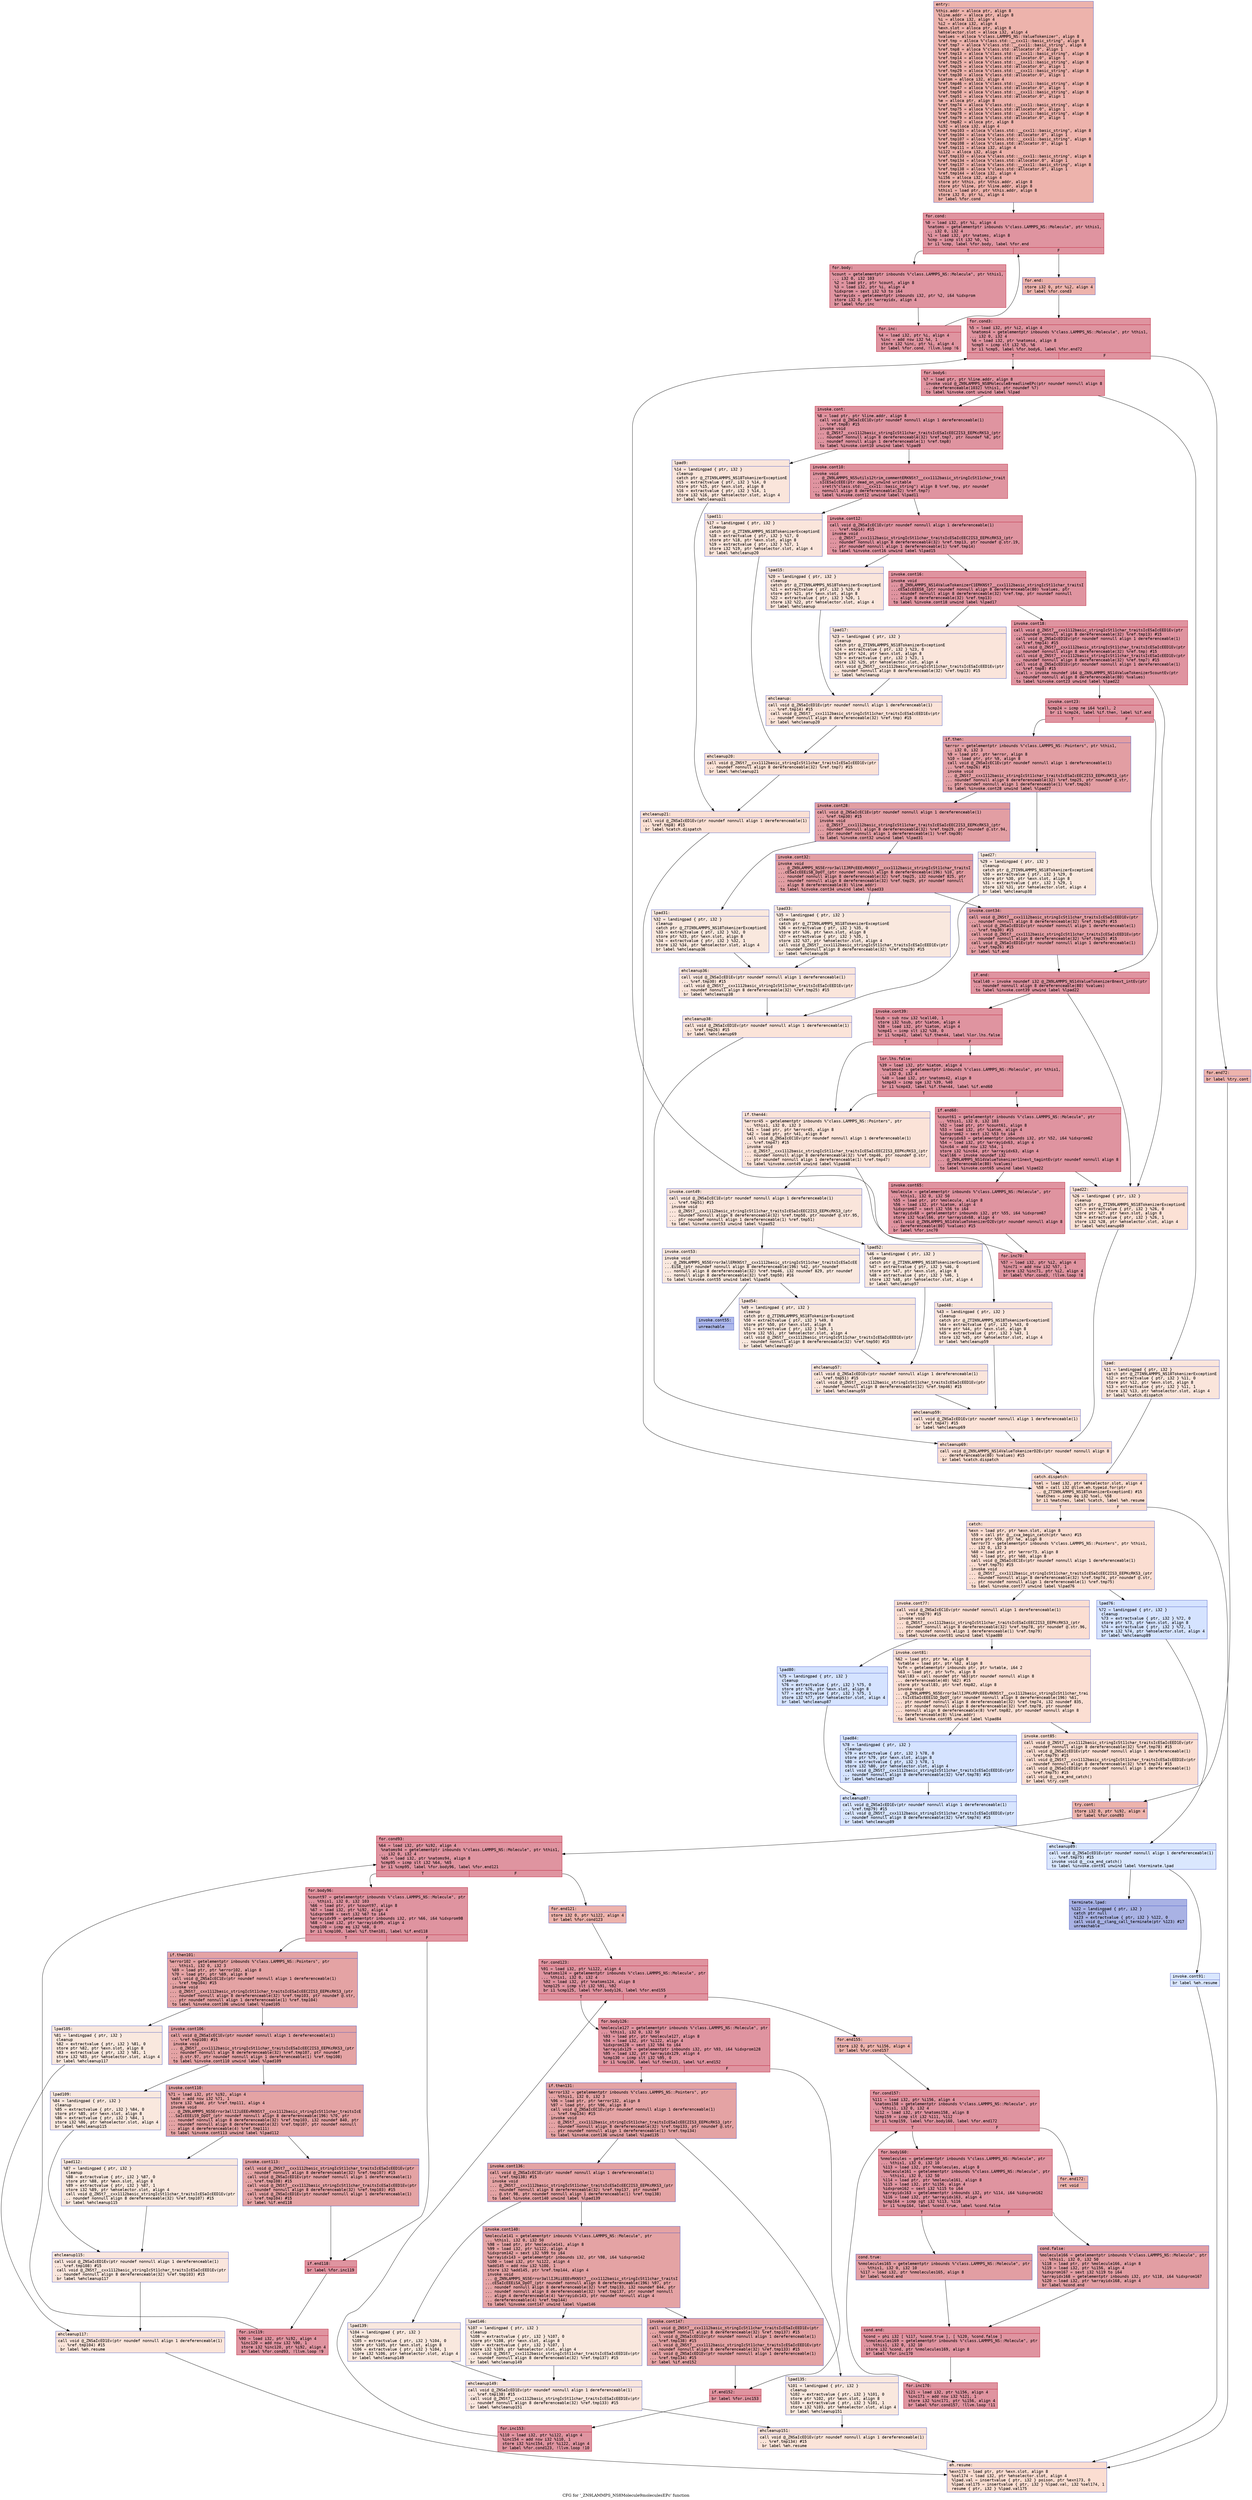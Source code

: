 digraph "CFG for '_ZN9LAMMPS_NS8Molecule9moleculesEPc' function" {
	label="CFG for '_ZN9LAMMPS_NS8Molecule9moleculesEPc' function";

	Node0x558e60914a40 [shape=record,color="#3d50c3ff", style=filled, fillcolor="#d6524470" fontname="Courier",label="{entry:\l|  %this.addr = alloca ptr, align 8\l  %line.addr = alloca ptr, align 8\l  %i = alloca i32, align 4\l  %i2 = alloca i32, align 4\l  %exn.slot = alloca ptr, align 8\l  %ehselector.slot = alloca i32, align 4\l  %values = alloca %\"class.LAMMPS_NS::ValueTokenizer\", align 8\l  %ref.tmp = alloca %\"class.std::__cxx11::basic_string\", align 8\l  %ref.tmp7 = alloca %\"class.std::__cxx11::basic_string\", align 8\l  %ref.tmp8 = alloca %\"class.std::allocator.0\", align 1\l  %ref.tmp13 = alloca %\"class.std::__cxx11::basic_string\", align 8\l  %ref.tmp14 = alloca %\"class.std::allocator.0\", align 1\l  %ref.tmp25 = alloca %\"class.std::__cxx11::basic_string\", align 8\l  %ref.tmp26 = alloca %\"class.std::allocator.0\", align 1\l  %ref.tmp29 = alloca %\"class.std::__cxx11::basic_string\", align 8\l  %ref.tmp30 = alloca %\"class.std::allocator.0\", align 1\l  %iatom = alloca i32, align 4\l  %ref.tmp46 = alloca %\"class.std::__cxx11::basic_string\", align 8\l  %ref.tmp47 = alloca %\"class.std::allocator.0\", align 1\l  %ref.tmp50 = alloca %\"class.std::__cxx11::basic_string\", align 8\l  %ref.tmp51 = alloca %\"class.std::allocator.0\", align 1\l  %e = alloca ptr, align 8\l  %ref.tmp74 = alloca %\"class.std::__cxx11::basic_string\", align 8\l  %ref.tmp75 = alloca %\"class.std::allocator.0\", align 1\l  %ref.tmp78 = alloca %\"class.std::__cxx11::basic_string\", align 8\l  %ref.tmp79 = alloca %\"class.std::allocator.0\", align 1\l  %ref.tmp82 = alloca ptr, align 8\l  %i92 = alloca i32, align 4\l  %ref.tmp103 = alloca %\"class.std::__cxx11::basic_string\", align 8\l  %ref.tmp104 = alloca %\"class.std::allocator.0\", align 1\l  %ref.tmp107 = alloca %\"class.std::__cxx11::basic_string\", align 8\l  %ref.tmp108 = alloca %\"class.std::allocator.0\", align 1\l  %ref.tmp111 = alloca i32, align 4\l  %i122 = alloca i32, align 4\l  %ref.tmp133 = alloca %\"class.std::__cxx11::basic_string\", align 8\l  %ref.tmp134 = alloca %\"class.std::allocator.0\", align 1\l  %ref.tmp137 = alloca %\"class.std::__cxx11::basic_string\", align 8\l  %ref.tmp138 = alloca %\"class.std::allocator.0\", align 1\l  %ref.tmp144 = alloca i32, align 4\l  %i156 = alloca i32, align 4\l  store ptr %this, ptr %this.addr, align 8\l  store ptr %line, ptr %line.addr, align 8\l  %this1 = load ptr, ptr %this.addr, align 8\l  store i32 0, ptr %i, align 4\l  br label %for.cond\l}"];
	Node0x558e60914a40 -> Node0x558e6091a490[tooltip="entry -> for.cond\nProbability 100.00%" ];
	Node0x558e6091a490 [shape=record,color="#b70d28ff", style=filled, fillcolor="#b70d2870" fontname="Courier",label="{for.cond:\l|  %0 = load i32, ptr %i, align 4\l  %natoms = getelementptr inbounds %\"class.LAMMPS_NS::Molecule\", ptr %this1,\l... i32 0, i32 4\l  %1 = load i32, ptr %natoms, align 8\l  %cmp = icmp slt i32 %0, %1\l  br i1 %cmp, label %for.body, label %for.end\l|{<s0>T|<s1>F}}"];
	Node0x558e6091a490:s0 -> Node0x558e6091a810[tooltip="for.cond -> for.body\nProbability 96.88%" ];
	Node0x558e6091a490:s1 -> Node0x558e6091a890[tooltip="for.cond -> for.end\nProbability 3.12%" ];
	Node0x558e6091a810 [shape=record,color="#b70d28ff", style=filled, fillcolor="#b70d2870" fontname="Courier",label="{for.body:\l|  %count = getelementptr inbounds %\"class.LAMMPS_NS::Molecule\", ptr %this1,\l... i32 0, i32 103\l  %2 = load ptr, ptr %count, align 8\l  %3 = load i32, ptr %i, align 4\l  %idxprom = sext i32 %3 to i64\l  %arrayidx = getelementptr inbounds i32, ptr %2, i64 %idxprom\l  store i32 0, ptr %arrayidx, align 4\l  br label %for.inc\l}"];
	Node0x558e6091a810 -> Node0x558e6091b090[tooltip="for.body -> for.inc\nProbability 100.00%" ];
	Node0x558e6091b090 [shape=record,color="#b70d28ff", style=filled, fillcolor="#b70d2870" fontname="Courier",label="{for.inc:\l|  %4 = load i32, ptr %i, align 4\l  %inc = add nsw i32 %4, 1\l  store i32 %inc, ptr %i, align 4\l  br label %for.cond, !llvm.loop !6\l}"];
	Node0x558e6091b090 -> Node0x558e6091a490[tooltip="for.inc -> for.cond\nProbability 100.00%" ];
	Node0x558e6091a890 [shape=record,color="#3d50c3ff", style=filled, fillcolor="#d6524470" fontname="Courier",label="{for.end:\l|  store i32 0, ptr %i2, align 4\l  br label %for.cond3\l}"];
	Node0x558e6091a890 -> Node0x558e6091b5a0[tooltip="for.end -> for.cond3\nProbability 100.00%" ];
	Node0x558e6091b5a0 [shape=record,color="#b70d28ff", style=filled, fillcolor="#b70d2870" fontname="Courier",label="{for.cond3:\l|  %5 = load i32, ptr %i2, align 4\l  %natoms4 = getelementptr inbounds %\"class.LAMMPS_NS::Molecule\", ptr %this1,\l... i32 0, i32 4\l  %6 = load i32, ptr %natoms4, align 8\l  %cmp5 = icmp slt i32 %5, %6\l  br i1 %cmp5, label %for.body6, label %for.end72\l|{<s0>T|<s1>F}}"];
	Node0x558e6091b5a0:s0 -> Node0x558e6091b920[tooltip="for.cond3 -> for.body6\nProbability 96.88%" ];
	Node0x558e6091b5a0:s1 -> Node0x558e6091b9a0[tooltip="for.cond3 -> for.end72\nProbability 3.12%" ];
	Node0x558e6091b920 [shape=record,color="#b70d28ff", style=filled, fillcolor="#b70d2870" fontname="Courier",label="{for.body6:\l|  %7 = load ptr, ptr %line.addr, align 8\l  invoke void @_ZN9LAMMPS_NS8Molecule8readlineEPc(ptr noundef nonnull align 8\l... dereferenceable(1032) %this1, ptr noundef %7)\l          to label %invoke.cont unwind label %lpad\l}"];
	Node0x558e6091b920 -> Node0x558e6091bb80[tooltip="for.body6 -> invoke.cont\nProbability 100.00%" ];
	Node0x558e6091b920 -> Node0x558e6091bc00[tooltip="for.body6 -> lpad\nProbability 0.00%" ];
	Node0x558e6091bb80 [shape=record,color="#b70d28ff", style=filled, fillcolor="#b70d2870" fontname="Courier",label="{invoke.cont:\l|  %8 = load ptr, ptr %line.addr, align 8\l  call void @_ZNSaIcEC1Ev(ptr noundef nonnull align 1 dereferenceable(1)\l... %ref.tmp8) #15\l  invoke void\l... @_ZNSt7__cxx1112basic_stringIcSt11char_traitsIcESaIcEEC2IS3_EEPKcRKS3_(ptr\l... noundef nonnull align 8 dereferenceable(32) %ref.tmp7, ptr noundef %8, ptr\l... noundef nonnull align 1 dereferenceable(1) %ref.tmp8)\l          to label %invoke.cont10 unwind label %lpad9\l}"];
	Node0x558e6091bb80 -> Node0x558e6091bff0[tooltip="invoke.cont -> invoke.cont10\nProbability 100.00%" ];
	Node0x558e6091bb80 -> Node0x558e6091c040[tooltip="invoke.cont -> lpad9\nProbability 0.00%" ];
	Node0x558e6091bff0 [shape=record,color="#b70d28ff", style=filled, fillcolor="#b70d2870" fontname="Courier",label="{invoke.cont10:\l|  invoke void\l... @_ZN9LAMMPS_NS5utils12trim_commentERKNSt7__cxx1112basic_stringIcSt11char_trait\l...sIcESaIcEEE(ptr dead_on_unwind writable\l... sret(%\"class.std::__cxx11::basic_string\") align 8 %ref.tmp, ptr noundef\l... nonnull align 8 dereferenceable(32) %ref.tmp7)\l          to label %invoke.cont12 unwind label %lpad11\l}"];
	Node0x558e6091bff0 -> Node0x558e6091bfa0[tooltip="invoke.cont10 -> invoke.cont12\nProbability 100.00%" ];
	Node0x558e6091bff0 -> Node0x558e6091c2b0[tooltip="invoke.cont10 -> lpad11\nProbability 0.00%" ];
	Node0x558e6091bfa0 [shape=record,color="#b70d28ff", style=filled, fillcolor="#b70d2870" fontname="Courier",label="{invoke.cont12:\l|  call void @_ZNSaIcEC1Ev(ptr noundef nonnull align 1 dereferenceable(1)\l... %ref.tmp14) #15\l  invoke void\l... @_ZNSt7__cxx1112basic_stringIcSt11char_traitsIcESaIcEEC2IS3_EEPKcRKS3_(ptr\l... noundef nonnull align 8 dereferenceable(32) %ref.tmp13, ptr noundef @.str.19,\l... ptr noundef nonnull align 1 dereferenceable(1) %ref.tmp14)\l          to label %invoke.cont16 unwind label %lpad15\l}"];
	Node0x558e6091bfa0 -> Node0x558e6091c680[tooltip="invoke.cont12 -> invoke.cont16\nProbability 100.00%" ];
	Node0x558e6091bfa0 -> Node0x558e6091c700[tooltip="invoke.cont12 -> lpad15\nProbability 0.00%" ];
	Node0x558e6091c680 [shape=record,color="#b70d28ff", style=filled, fillcolor="#b70d2870" fontname="Courier",label="{invoke.cont16:\l|  invoke void\l... @_ZN9LAMMPS_NS14ValueTokenizerC1ERKNSt7__cxx1112basic_stringIcSt11char_traitsI\l...cESaIcEEES8_(ptr noundef nonnull align 8 dereferenceable(80) %values, ptr\l... noundef nonnull align 8 dereferenceable(32) %ref.tmp, ptr noundef nonnull\l... align 8 dereferenceable(32) %ref.tmp13)\l          to label %invoke.cont18 unwind label %lpad17\l}"];
	Node0x558e6091c680 -> Node0x558e6091c630[tooltip="invoke.cont16 -> invoke.cont18\nProbability 100.00%" ];
	Node0x558e6091c680 -> Node0x558e6091c990[tooltip="invoke.cont16 -> lpad17\nProbability 0.00%" ];
	Node0x558e6091c630 [shape=record,color="#b70d28ff", style=filled, fillcolor="#b70d2870" fontname="Courier",label="{invoke.cont18:\l|  call void @_ZNSt7__cxx1112basic_stringIcSt11char_traitsIcESaIcEED1Ev(ptr\l... noundef nonnull align 8 dereferenceable(32) %ref.tmp13) #15\l  call void @_ZNSaIcED1Ev(ptr noundef nonnull align 1 dereferenceable(1)\l... %ref.tmp14) #15\l  call void @_ZNSt7__cxx1112basic_stringIcSt11char_traitsIcESaIcEED1Ev(ptr\l... noundef nonnull align 8 dereferenceable(32) %ref.tmp) #15\l  call void @_ZNSt7__cxx1112basic_stringIcSt11char_traitsIcESaIcEED1Ev(ptr\l... noundef nonnull align 8 dereferenceable(32) %ref.tmp7) #15\l  call void @_ZNSaIcED1Ev(ptr noundef nonnull align 1 dereferenceable(1)\l... %ref.tmp8) #15\l  %call = invoke noundef i64 @_ZN9LAMMPS_NS14ValueTokenizer5countEv(ptr\l... noundef nonnull align 8 dereferenceable(80) %values)\l          to label %invoke.cont23 unwind label %lpad22\l}"];
	Node0x558e6091c630 -> Node0x558e6091d130[tooltip="invoke.cont18 -> invoke.cont23\nProbability 100.00%" ];
	Node0x558e6091c630 -> Node0x558e6091d1b0[tooltip="invoke.cont18 -> lpad22\nProbability 0.00%" ];
	Node0x558e6091d130 [shape=record,color="#b70d28ff", style=filled, fillcolor="#b70d2870" fontname="Courier",label="{invoke.cont23:\l|  %cmp24 = icmp ne i64 %call, 2\l  br i1 %cmp24, label %if.then, label %if.end\l|{<s0>T|<s1>F}}"];
	Node0x558e6091d130:s0 -> Node0x558e6091d3b0[tooltip="invoke.cont23 -> if.then\nProbability 50.00%" ];
	Node0x558e6091d130:s1 -> Node0x558e6091d420[tooltip="invoke.cont23 -> if.end\nProbability 50.00%" ];
	Node0x558e6091d3b0 [shape=record,color="#3d50c3ff", style=filled, fillcolor="#be242e70" fontname="Courier",label="{if.then:\l|  %error = getelementptr inbounds %\"class.LAMMPS_NS::Pointers\", ptr %this1,\l... i32 0, i32 3\l  %9 = load ptr, ptr %error, align 8\l  %10 = load ptr, ptr %9, align 8\l  call void @_ZNSaIcEC1Ev(ptr noundef nonnull align 1 dereferenceable(1)\l... %ref.tmp26) #15\l  invoke void\l... @_ZNSt7__cxx1112basic_stringIcSt11char_traitsIcESaIcEEC2IS3_EEPKcRKS3_(ptr\l... noundef nonnull align 8 dereferenceable(32) %ref.tmp25, ptr noundef @.str,\l... ptr noundef nonnull align 1 dereferenceable(1) %ref.tmp26)\l          to label %invoke.cont28 unwind label %lpad27\l}"];
	Node0x558e6091d3b0 -> Node0x558e6091d900[tooltip="if.then -> invoke.cont28\nProbability 100.00%" ];
	Node0x558e6091d3b0 -> Node0x558e6091d950[tooltip="if.then -> lpad27\nProbability 0.00%" ];
	Node0x558e6091d900 [shape=record,color="#3d50c3ff", style=filled, fillcolor="#be242e70" fontname="Courier",label="{invoke.cont28:\l|  call void @_ZNSaIcEC1Ev(ptr noundef nonnull align 1 dereferenceable(1)\l... %ref.tmp30) #15\l  invoke void\l... @_ZNSt7__cxx1112basic_stringIcSt11char_traitsIcESaIcEEC2IS3_EEPKcRKS3_(ptr\l... noundef nonnull align 8 dereferenceable(32) %ref.tmp29, ptr noundef @.str.94,\l... ptr noundef nonnull align 1 dereferenceable(1) %ref.tmp30)\l          to label %invoke.cont32 unwind label %lpad31\l}"];
	Node0x558e6091d900 -> Node0x558e6091dca0[tooltip="invoke.cont28 -> invoke.cont32\nProbability 100.00%" ];
	Node0x558e6091d900 -> Node0x558e6091dcf0[tooltip="invoke.cont28 -> lpad31\nProbability 0.00%" ];
	Node0x558e6091dca0 [shape=record,color="#3d50c3ff", style=filled, fillcolor="#be242e70" fontname="Courier",label="{invoke.cont32:\l|  invoke void\l... @_ZN9LAMMPS_NS5Error3allIJRPcEEEvRKNSt7__cxx1112basic_stringIcSt11char_traitsI\l...cESaIcEEEiSB_DpOT_(ptr noundef nonnull align 8 dereferenceable(196) %10, ptr\l... noundef nonnull align 8 dereferenceable(32) %ref.tmp25, i32 noundef 825, ptr\l... noundef nonnull align 8 dereferenceable(32) %ref.tmp29, ptr noundef nonnull\l... align 8 dereferenceable(8) %line.addr)\l          to label %invoke.cont34 unwind label %lpad33\l}"];
	Node0x558e6091dca0 -> Node0x558e6091dc50[tooltip="invoke.cont32 -> invoke.cont34\nProbability 100.00%" ];
	Node0x558e6091dca0 -> Node0x558e6091dfb0[tooltip="invoke.cont32 -> lpad33\nProbability 0.00%" ];
	Node0x558e6091dc50 [shape=record,color="#3d50c3ff", style=filled, fillcolor="#be242e70" fontname="Courier",label="{invoke.cont34:\l|  call void @_ZNSt7__cxx1112basic_stringIcSt11char_traitsIcESaIcEED1Ev(ptr\l... noundef nonnull align 8 dereferenceable(32) %ref.tmp29) #15\l  call void @_ZNSaIcED1Ev(ptr noundef nonnull align 1 dereferenceable(1)\l... %ref.tmp30) #15\l  call void @_ZNSt7__cxx1112basic_stringIcSt11char_traitsIcESaIcEED1Ev(ptr\l... noundef nonnull align 8 dereferenceable(32) %ref.tmp25) #15\l  call void @_ZNSaIcED1Ev(ptr noundef nonnull align 1 dereferenceable(1)\l... %ref.tmp26) #15\l  br label %if.end\l}"];
	Node0x558e6091dc50 -> Node0x558e6091d420[tooltip="invoke.cont34 -> if.end\nProbability 100.00%" ];
	Node0x558e6091bc00 [shape=record,color="#3d50c3ff", style=filled, fillcolor="#f4c5ad70" fontname="Courier",label="{lpad:\l|  %11 = landingpad \{ ptr, i32 \}\l          catch ptr @_ZTIN9LAMMPS_NS18TokenizerExceptionE\l  %12 = extractvalue \{ ptr, i32 \} %11, 0\l  store ptr %12, ptr %exn.slot, align 8\l  %13 = extractvalue \{ ptr, i32 \} %11, 1\l  store i32 %13, ptr %ehselector.slot, align 4\l  br label %catch.dispatch\l}"];
	Node0x558e6091bc00 -> Node0x558e6091e960[tooltip="lpad -> catch.dispatch\nProbability 100.00%" ];
	Node0x558e6091c040 [shape=record,color="#3d50c3ff", style=filled, fillcolor="#f4c5ad70" fontname="Courier",label="{lpad9:\l|  %14 = landingpad \{ ptr, i32 \}\l          cleanup\l          catch ptr @_ZTIN9LAMMPS_NS18TokenizerExceptionE\l  %15 = extractvalue \{ ptr, i32 \} %14, 0\l  store ptr %15, ptr %exn.slot, align 8\l  %16 = extractvalue \{ ptr, i32 \} %14, 1\l  store i32 %16, ptr %ehselector.slot, align 4\l  br label %ehcleanup21\l}"];
	Node0x558e6091c040 -> Node0x558e6091ec90[tooltip="lpad9 -> ehcleanup21\nProbability 100.00%" ];
	Node0x558e6091c2b0 [shape=record,color="#3d50c3ff", style=filled, fillcolor="#f4c5ad70" fontname="Courier",label="{lpad11:\l|  %17 = landingpad \{ ptr, i32 \}\l          cleanup\l          catch ptr @_ZTIN9LAMMPS_NS18TokenizerExceptionE\l  %18 = extractvalue \{ ptr, i32 \} %17, 0\l  store ptr %18, ptr %exn.slot, align 8\l  %19 = extractvalue \{ ptr, i32 \} %17, 1\l  store i32 %19, ptr %ehselector.slot, align 4\l  br label %ehcleanup20\l}"];
	Node0x558e6091c2b0 -> Node0x558e6091f090[tooltip="lpad11 -> ehcleanup20\nProbability 100.00%" ];
	Node0x558e6091c700 [shape=record,color="#3d50c3ff", style=filled, fillcolor="#f4c5ad70" fontname="Courier",label="{lpad15:\l|  %20 = landingpad \{ ptr, i32 \}\l          cleanup\l          catch ptr @_ZTIN9LAMMPS_NS18TokenizerExceptionE\l  %21 = extractvalue \{ ptr, i32 \} %20, 0\l  store ptr %21, ptr %exn.slot, align 8\l  %22 = extractvalue \{ ptr, i32 \} %20, 1\l  store i32 %22, ptr %ehselector.slot, align 4\l  br label %ehcleanup\l}"];
	Node0x558e6091c700 -> Node0x558e6091f490[tooltip="lpad15 -> ehcleanup\nProbability 100.00%" ];
	Node0x558e6091c990 [shape=record,color="#3d50c3ff", style=filled, fillcolor="#f4c5ad70" fontname="Courier",label="{lpad17:\l|  %23 = landingpad \{ ptr, i32 \}\l          cleanup\l          catch ptr @_ZTIN9LAMMPS_NS18TokenizerExceptionE\l  %24 = extractvalue \{ ptr, i32 \} %23, 0\l  store ptr %24, ptr %exn.slot, align 8\l  %25 = extractvalue \{ ptr, i32 \} %23, 1\l  store i32 %25, ptr %ehselector.slot, align 4\l  call void @_ZNSt7__cxx1112basic_stringIcSt11char_traitsIcESaIcEED1Ev(ptr\l... noundef nonnull align 8 dereferenceable(32) %ref.tmp13) #15\l  br label %ehcleanup\l}"];
	Node0x558e6091c990 -> Node0x558e6091f490[tooltip="lpad17 -> ehcleanup\nProbability 100.00%" ];
	Node0x558e6091f490 [shape=record,color="#3d50c3ff", style=filled, fillcolor="#f6bfa670" fontname="Courier",label="{ehcleanup:\l|  call void @_ZNSaIcED1Ev(ptr noundef nonnull align 1 dereferenceable(1)\l... %ref.tmp14) #15\l  call void @_ZNSt7__cxx1112basic_stringIcSt11char_traitsIcESaIcEED1Ev(ptr\l... noundef nonnull align 8 dereferenceable(32) %ref.tmp) #15\l  br label %ehcleanup20\l}"];
	Node0x558e6091f490 -> Node0x558e6091f090[tooltip="ehcleanup -> ehcleanup20\nProbability 100.00%" ];
	Node0x558e6091f090 [shape=record,color="#3d50c3ff", style=filled, fillcolor="#f7bca170" fontname="Courier",label="{ehcleanup20:\l|  call void @_ZNSt7__cxx1112basic_stringIcSt11char_traitsIcESaIcEED1Ev(ptr\l... noundef nonnull align 8 dereferenceable(32) %ref.tmp7) #15\l  br label %ehcleanup21\l}"];
	Node0x558e6091f090 -> Node0x558e6091ec90[tooltip="ehcleanup20 -> ehcleanup21\nProbability 100.00%" ];
	Node0x558e6091ec90 [shape=record,color="#3d50c3ff", style=filled, fillcolor="#f7b99e70" fontname="Courier",label="{ehcleanup21:\l|  call void @_ZNSaIcED1Ev(ptr noundef nonnull align 1 dereferenceable(1)\l... %ref.tmp8) #15\l  br label %catch.dispatch\l}"];
	Node0x558e6091ec90 -> Node0x558e6091e960[tooltip="ehcleanup21 -> catch.dispatch\nProbability 100.00%" ];
	Node0x558e6091d1b0 [shape=record,color="#3d50c3ff", style=filled, fillcolor="#f7bca170" fontname="Courier",label="{lpad22:\l|  %26 = landingpad \{ ptr, i32 \}\l          cleanup\l          catch ptr @_ZTIN9LAMMPS_NS18TokenizerExceptionE\l  %27 = extractvalue \{ ptr, i32 \} %26, 0\l  store ptr %27, ptr %exn.slot, align 8\l  %28 = extractvalue \{ ptr, i32 \} %26, 1\l  store i32 %28, ptr %ehselector.slot, align 4\l  br label %ehcleanup69\l}"];
	Node0x558e6091d1b0 -> Node0x558e60920250[tooltip="lpad22 -> ehcleanup69\nProbability 100.00%" ];
	Node0x558e6091d950 [shape=record,color="#3d50c3ff", style=filled, fillcolor="#f2cab570" fontname="Courier",label="{lpad27:\l|  %29 = landingpad \{ ptr, i32 \}\l          cleanup\l          catch ptr @_ZTIN9LAMMPS_NS18TokenizerExceptionE\l  %30 = extractvalue \{ ptr, i32 \} %29, 0\l  store ptr %30, ptr %exn.slot, align 8\l  %31 = extractvalue \{ ptr, i32 \} %29, 1\l  store i32 %31, ptr %ehselector.slot, align 4\l  br label %ehcleanup38\l}"];
	Node0x558e6091d950 -> Node0x558e609205f0[tooltip="lpad27 -> ehcleanup38\nProbability 100.00%" ];
	Node0x558e6091dcf0 [shape=record,color="#3d50c3ff", style=filled, fillcolor="#f2cab570" fontname="Courier",label="{lpad31:\l|  %32 = landingpad \{ ptr, i32 \}\l          cleanup\l          catch ptr @_ZTIN9LAMMPS_NS18TokenizerExceptionE\l  %33 = extractvalue \{ ptr, i32 \} %32, 0\l  store ptr %33, ptr %exn.slot, align 8\l  %34 = extractvalue \{ ptr, i32 \} %32, 1\l  store i32 %34, ptr %ehselector.slot, align 4\l  br label %ehcleanup36\l}"];
	Node0x558e6091dcf0 -> Node0x558e60920990[tooltip="lpad31 -> ehcleanup36\nProbability 100.00%" ];
	Node0x558e6091dfb0 [shape=record,color="#3d50c3ff", style=filled, fillcolor="#f2cab570" fontname="Courier",label="{lpad33:\l|  %35 = landingpad \{ ptr, i32 \}\l          cleanup\l          catch ptr @_ZTIN9LAMMPS_NS18TokenizerExceptionE\l  %36 = extractvalue \{ ptr, i32 \} %35, 0\l  store ptr %36, ptr %exn.slot, align 8\l  %37 = extractvalue \{ ptr, i32 \} %35, 1\l  store i32 %37, ptr %ehselector.slot, align 4\l  call void @_ZNSt7__cxx1112basic_stringIcSt11char_traitsIcESaIcEED1Ev(ptr\l... noundef nonnull align 8 dereferenceable(32) %ref.tmp29) #15\l  br label %ehcleanup36\l}"];
	Node0x558e6091dfb0 -> Node0x558e60920990[tooltip="lpad33 -> ehcleanup36\nProbability 100.00%" ];
	Node0x558e60920990 [shape=record,color="#3d50c3ff", style=filled, fillcolor="#f4c5ad70" fontname="Courier",label="{ehcleanup36:\l|  call void @_ZNSaIcED1Ev(ptr noundef nonnull align 1 dereferenceable(1)\l... %ref.tmp30) #15\l  call void @_ZNSt7__cxx1112basic_stringIcSt11char_traitsIcESaIcEED1Ev(ptr\l... noundef nonnull align 8 dereferenceable(32) %ref.tmp25) #15\l  br label %ehcleanup38\l}"];
	Node0x558e60920990 -> Node0x558e609205f0[tooltip="ehcleanup36 -> ehcleanup38\nProbability 100.00%" ];
	Node0x558e609205f0 [shape=record,color="#3d50c3ff", style=filled, fillcolor="#f5c1a970" fontname="Courier",label="{ehcleanup38:\l|  call void @_ZNSaIcED1Ev(ptr noundef nonnull align 1 dereferenceable(1)\l... %ref.tmp26) #15\l  br label %ehcleanup69\l}"];
	Node0x558e609205f0 -> Node0x558e60920250[tooltip="ehcleanup38 -> ehcleanup69\nProbability 100.00%" ];
	Node0x558e6091d420 [shape=record,color="#b70d28ff", style=filled, fillcolor="#b70d2870" fontname="Courier",label="{if.end:\l|  %call40 = invoke noundef i32 @_ZN9LAMMPS_NS14ValueTokenizer8next_intEv(ptr\l... noundef nonnull align 8 dereferenceable(80) %values)\l          to label %invoke.cont39 unwind label %lpad22\l}"];
	Node0x558e6091d420 -> Node0x558e60921300[tooltip="if.end -> invoke.cont39\nProbability 100.00%" ];
	Node0x558e6091d420 -> Node0x558e6091d1b0[tooltip="if.end -> lpad22\nProbability 0.00%" ];
	Node0x558e60921300 [shape=record,color="#b70d28ff", style=filled, fillcolor="#b70d2870" fontname="Courier",label="{invoke.cont39:\l|  %sub = sub nsw i32 %call40, 1\l  store i32 %sub, ptr %iatom, align 4\l  %38 = load i32, ptr %iatom, align 4\l  %cmp41 = icmp slt i32 %38, 0\l  br i1 %cmp41, label %if.then44, label %lor.lhs.false\l|{<s0>T|<s1>F}}"];
	Node0x558e60921300:s0 -> Node0x558e60921660[tooltip="invoke.cont39 -> if.then44\nProbability 0.00%" ];
	Node0x558e60921300:s1 -> Node0x558e609216b0[tooltip="invoke.cont39 -> lor.lhs.false\nProbability 100.00%" ];
	Node0x558e609216b0 [shape=record,color="#b70d28ff", style=filled, fillcolor="#b70d2870" fontname="Courier",label="{lor.lhs.false:\l|  %39 = load i32, ptr %iatom, align 4\l  %natoms42 = getelementptr inbounds %\"class.LAMMPS_NS::Molecule\", ptr %this1,\l... i32 0, i32 4\l  %40 = load i32, ptr %natoms42, align 8\l  %cmp43 = icmp sge i32 %39, %40\l  br i1 %cmp43, label %if.then44, label %if.end60\l|{<s0>T|<s1>F}}"];
	Node0x558e609216b0:s0 -> Node0x558e60921660[tooltip="lor.lhs.false -> if.then44\nProbability 0.00%" ];
	Node0x558e609216b0:s1 -> Node0x558e6091a900[tooltip="lor.lhs.false -> if.end60\nProbability 100.00%" ];
	Node0x558e60921660 [shape=record,color="#3d50c3ff", style=filled, fillcolor="#f6bfa670" fontname="Courier",label="{if.then44:\l|  %error45 = getelementptr inbounds %\"class.LAMMPS_NS::Pointers\", ptr\l... %this1, i32 0, i32 3\l  %41 = load ptr, ptr %error45, align 8\l  %42 = load ptr, ptr %41, align 8\l  call void @_ZNSaIcEC1Ev(ptr noundef nonnull align 1 dereferenceable(1)\l... %ref.tmp47) #15\l  invoke void\l... @_ZNSt7__cxx1112basic_stringIcSt11char_traitsIcESaIcEEC2IS3_EEPKcRKS3_(ptr\l... noundef nonnull align 8 dereferenceable(32) %ref.tmp46, ptr noundef @.str,\l... ptr noundef nonnull align 1 dereferenceable(1) %ref.tmp47)\l          to label %invoke.cont49 unwind label %lpad48\l}"];
	Node0x558e60921660 -> Node0x558e6091ad90[tooltip="if.then44 -> invoke.cont49\nProbability 50.00%" ];
	Node0x558e60921660 -> Node0x558e6091ae10[tooltip="if.then44 -> lpad48\nProbability 50.00%" ];
	Node0x558e6091ad90 [shape=record,color="#3d50c3ff", style=filled, fillcolor="#f4c5ad70" fontname="Courier",label="{invoke.cont49:\l|  call void @_ZNSaIcEC1Ev(ptr noundef nonnull align 1 dereferenceable(1)\l... %ref.tmp51) #15\l  invoke void\l... @_ZNSt7__cxx1112basic_stringIcSt11char_traitsIcESaIcEEC2IS3_EEPKcRKS3_(ptr\l... noundef nonnull align 8 dereferenceable(32) %ref.tmp50, ptr noundef @.str.95,\l... ptr noundef nonnull align 1 dereferenceable(1) %ref.tmp51)\l          to label %invoke.cont53 unwind label %lpad52\l}"];
	Node0x558e6091ad90 -> Node0x558e609228b0[tooltip="invoke.cont49 -> invoke.cont53\nProbability 50.00%" ];
	Node0x558e6091ad90 -> Node0x558e60922900[tooltip="invoke.cont49 -> lpad52\nProbability 50.00%" ];
	Node0x558e609228b0 [shape=record,color="#3d50c3ff", style=filled, fillcolor="#f2cab570" fontname="Courier",label="{invoke.cont53:\l|  invoke void\l... @_ZN9LAMMPS_NS5Error3allERKNSt7__cxx1112basic_stringIcSt11char_traitsIcESaIcEE\l...EiS8_(ptr noundef nonnull align 8 dereferenceable(196) %42, ptr noundef\l... nonnull align 8 dereferenceable(32) %ref.tmp46, i32 noundef 829, ptr noundef\l... nonnull align 8 dereferenceable(32) %ref.tmp50) #16\l          to label %invoke.cont55 unwind label %lpad54\l}"];
	Node0x558e609228b0 -> Node0x558e60922860[tooltip="invoke.cont53 -> invoke.cont55\nProbability 0.00%" ];
	Node0x558e609228b0 -> Node0x558e60922c20[tooltip="invoke.cont53 -> lpad54\nProbability 100.00%" ];
	Node0x558e60922860 [shape=record,color="#3d50c3ff", style=filled, fillcolor="#465ecf70" fontname="Courier",label="{invoke.cont55:\l|  unreachable\l}"];
	Node0x558e6091ae10 [shape=record,color="#3d50c3ff", style=filled, fillcolor="#f4c5ad70" fontname="Courier",label="{lpad48:\l|  %43 = landingpad \{ ptr, i32 \}\l          cleanup\l          catch ptr @_ZTIN9LAMMPS_NS18TokenizerExceptionE\l  %44 = extractvalue \{ ptr, i32 \} %43, 0\l  store ptr %44, ptr %exn.slot, align 8\l  %45 = extractvalue \{ ptr, i32 \} %43, 1\l  store i32 %45, ptr %ehselector.slot, align 4\l  br label %ehcleanup59\l}"];
	Node0x558e6091ae10 -> Node0x558e60923260[tooltip="lpad48 -> ehcleanup59\nProbability 100.00%" ];
	Node0x558e60922900 [shape=record,color="#3d50c3ff", style=filled, fillcolor="#f2cab570" fontname="Courier",label="{lpad52:\l|  %46 = landingpad \{ ptr, i32 \}\l          cleanup\l          catch ptr @_ZTIN9LAMMPS_NS18TokenizerExceptionE\l  %47 = extractvalue \{ ptr, i32 \} %46, 0\l  store ptr %47, ptr %exn.slot, align 8\l  %48 = extractvalue \{ ptr, i32 \} %46, 1\l  store i32 %48, ptr %ehselector.slot, align 4\l  br label %ehcleanup57\l}"];
	Node0x558e60922900 -> Node0x558e60923e10[tooltip="lpad52 -> ehcleanup57\nProbability 100.00%" ];
	Node0x558e60922c20 [shape=record,color="#3d50c3ff", style=filled, fillcolor="#f2cab570" fontname="Courier",label="{lpad54:\l|  %49 = landingpad \{ ptr, i32 \}\l          cleanup\l          catch ptr @_ZTIN9LAMMPS_NS18TokenizerExceptionE\l  %50 = extractvalue \{ ptr, i32 \} %49, 0\l  store ptr %50, ptr %exn.slot, align 8\l  %51 = extractvalue \{ ptr, i32 \} %49, 1\l  store i32 %51, ptr %ehselector.slot, align 4\l  call void @_ZNSt7__cxx1112basic_stringIcSt11char_traitsIcESaIcEED1Ev(ptr\l... noundef nonnull align 8 dereferenceable(32) %ref.tmp50) #15\l  br label %ehcleanup57\l}"];
	Node0x558e60922c20 -> Node0x558e60923e10[tooltip="lpad54 -> ehcleanup57\nProbability 100.00%" ];
	Node0x558e60923e10 [shape=record,color="#3d50c3ff", style=filled, fillcolor="#f4c5ad70" fontname="Courier",label="{ehcleanup57:\l|  call void @_ZNSaIcED1Ev(ptr noundef nonnull align 1 dereferenceable(1)\l... %ref.tmp51) #15\l  call void @_ZNSt7__cxx1112basic_stringIcSt11char_traitsIcESaIcEED1Ev(ptr\l... noundef nonnull align 8 dereferenceable(32) %ref.tmp46) #15\l  br label %ehcleanup59\l}"];
	Node0x558e60923e10 -> Node0x558e60923260[tooltip="ehcleanup57 -> ehcleanup59\nProbability 100.00%" ];
	Node0x558e60923260 [shape=record,color="#3d50c3ff", style=filled, fillcolor="#f6bfa670" fontname="Courier",label="{ehcleanup59:\l|  call void @_ZNSaIcED1Ev(ptr noundef nonnull align 1 dereferenceable(1)\l... %ref.tmp47) #15\l  br label %ehcleanup69\l}"];
	Node0x558e60923260 -> Node0x558e60920250[tooltip="ehcleanup59 -> ehcleanup69\nProbability 100.00%" ];
	Node0x558e6091a900 [shape=record,color="#b70d28ff", style=filled, fillcolor="#b70d2870" fontname="Courier",label="{if.end60:\l|  %count61 = getelementptr inbounds %\"class.LAMMPS_NS::Molecule\", ptr\l... %this1, i32 0, i32 103\l  %52 = load ptr, ptr %count61, align 8\l  %53 = load i32, ptr %iatom, align 4\l  %idxprom62 = sext i32 %53 to i64\l  %arrayidx63 = getelementptr inbounds i32, ptr %52, i64 %idxprom62\l  %54 = load i32, ptr %arrayidx63, align 4\l  %inc64 = add nsw i32 %54, 1\l  store i32 %inc64, ptr %arrayidx63, align 4\l  %call66 = invoke noundef i32\l... @_ZN9LAMMPS_NS14ValueTokenizer11next_tagintEv(ptr noundef nonnull align 8\l... dereferenceable(80) %values)\l          to label %invoke.cont65 unwind label %lpad22\l}"];
	Node0x558e6091a900 -> Node0x558e60924bc0[tooltip="if.end60 -> invoke.cont65\nProbability 100.00%" ];
	Node0x558e6091a900 -> Node0x558e6091d1b0[tooltip="if.end60 -> lpad22\nProbability 0.00%" ];
	Node0x558e60924bc0 [shape=record,color="#b70d28ff", style=filled, fillcolor="#b70d2870" fontname="Courier",label="{invoke.cont65:\l|  %molecule = getelementptr inbounds %\"class.LAMMPS_NS::Molecule\", ptr\l... %this1, i32 0, i32 50\l  %55 = load ptr, ptr %molecule, align 8\l  %56 = load i32, ptr %iatom, align 4\l  %idxprom67 = sext i32 %56 to i64\l  %arrayidx68 = getelementptr inbounds i32, ptr %55, i64 %idxprom67\l  store i32 %call66, ptr %arrayidx68, align 4\l  call void @_ZN9LAMMPS_NS14ValueTokenizerD2Ev(ptr noundef nonnull align 8\l... dereferenceable(80) %values) #15\l  br label %for.inc70\l}"];
	Node0x558e60924bc0 -> Node0x558e609253a0[tooltip="invoke.cont65 -> for.inc70\nProbability 100.00%" ];
	Node0x558e609253a0 [shape=record,color="#b70d28ff", style=filled, fillcolor="#b70d2870" fontname="Courier",label="{for.inc70:\l|  %57 = load i32, ptr %i2, align 4\l  %inc71 = add nsw i32 %57, 1\l  store i32 %inc71, ptr %i2, align 4\l  br label %for.cond3, !llvm.loop !8\l}"];
	Node0x558e609253a0 -> Node0x558e6091b5a0[tooltip="for.inc70 -> for.cond3\nProbability 100.00%" ];
	Node0x558e60920250 [shape=record,color="#3d50c3ff", style=filled, fillcolor="#f7b59970" fontname="Courier",label="{ehcleanup69:\l|  call void @_ZN9LAMMPS_NS14ValueTokenizerD2Ev(ptr noundef nonnull align 8\l... dereferenceable(80) %values) #15\l  br label %catch.dispatch\l}"];
	Node0x558e60920250 -> Node0x558e6091e960[tooltip="ehcleanup69 -> catch.dispatch\nProbability 100.00%" ];
	Node0x558e6091e960 [shape=record,color="#3d50c3ff", style=filled, fillcolor="#f7af9170" fontname="Courier",label="{catch.dispatch:\l|  %sel = load i32, ptr %ehselector.slot, align 4\l  %58 = call i32 @llvm.eh.typeid.for(ptr\l... @_ZTIN9LAMMPS_NS18TokenizerExceptionE) #15\l  %matches = icmp eq i32 %sel, %58\l  br i1 %matches, label %catch, label %eh.resume\l|{<s0>T|<s1>F}}"];
	Node0x558e6091e960:s0 -> Node0x558e60925bd0[tooltip="catch.dispatch -> catch\nProbability 50.00%" ];
	Node0x558e6091e960:s1 -> Node0x558e60925c40[tooltip="catch.dispatch -> eh.resume\nProbability 50.00%" ];
	Node0x558e60925bd0 [shape=record,color="#3d50c3ff", style=filled, fillcolor="#f7b59970" fontname="Courier",label="{catch:\l|  %exn = load ptr, ptr %exn.slot, align 8\l  %59 = call ptr @__cxa_begin_catch(ptr %exn) #15\l  store ptr %59, ptr %e, align 8\l  %error73 = getelementptr inbounds %\"class.LAMMPS_NS::Pointers\", ptr %this1,\l... i32 0, i32 3\l  %60 = load ptr, ptr %error73, align 8\l  %61 = load ptr, ptr %60, align 8\l  call void @_ZNSaIcEC1Ev(ptr noundef nonnull align 1 dereferenceable(1)\l... %ref.tmp75) #15\l  invoke void\l... @_ZNSt7__cxx1112basic_stringIcSt11char_traitsIcESaIcEEC2IS3_EEPKcRKS3_(ptr\l... noundef nonnull align 8 dereferenceable(32) %ref.tmp74, ptr noundef @.str,\l... ptr noundef nonnull align 1 dereferenceable(1) %ref.tmp75)\l          to label %invoke.cont77 unwind label %lpad76\l}"];
	Node0x558e60925bd0 -> Node0x558e609262f0[tooltip="catch -> invoke.cont77\nProbability 100.00%" ];
	Node0x558e60925bd0 -> Node0x558e60926340[tooltip="catch -> lpad76\nProbability 0.00%" ];
	Node0x558e609262f0 [shape=record,color="#3d50c3ff", style=filled, fillcolor="#f7b59970" fontname="Courier",label="{invoke.cont77:\l|  call void @_ZNSaIcEC1Ev(ptr noundef nonnull align 1 dereferenceable(1)\l... %ref.tmp79) #15\l  invoke void\l... @_ZNSt7__cxx1112basic_stringIcSt11char_traitsIcESaIcEEC2IS3_EEPKcRKS3_(ptr\l... noundef nonnull align 8 dereferenceable(32) %ref.tmp78, ptr noundef @.str.96,\l... ptr noundef nonnull align 1 dereferenceable(1) %ref.tmp79)\l          to label %invoke.cont81 unwind label %lpad80\l}"];
	Node0x558e609262f0 -> Node0x558e60926630[tooltip="invoke.cont77 -> invoke.cont81\nProbability 100.00%" ];
	Node0x558e609262f0 -> Node0x558e60926680[tooltip="invoke.cont77 -> lpad80\nProbability 0.00%" ];
	Node0x558e60926630 [shape=record,color="#3d50c3ff", style=filled, fillcolor="#f7b59970" fontname="Courier",label="{invoke.cont81:\l|  %62 = load ptr, ptr %e, align 8\l  %vtable = load ptr, ptr %62, align 8\l  %vfn = getelementptr inbounds ptr, ptr %vtable, i64 2\l  %63 = load ptr, ptr %vfn, align 8\l  %call83 = call noundef ptr %63(ptr noundef nonnull align 8\l... dereferenceable(40) %62) #15\l  store ptr %call83, ptr %ref.tmp82, align 8\l  invoke void\l... @_ZN9LAMMPS_NS5Error3allIJPKcRPcEEEvRKNSt7__cxx1112basic_stringIcSt11char_trai\l...tsIcESaIcEEEiSD_DpOT_(ptr noundef nonnull align 8 dereferenceable(196) %61,\l... ptr noundef nonnull align 8 dereferenceable(32) %ref.tmp74, i32 noundef 835,\l... ptr noundef nonnull align 8 dereferenceable(32) %ref.tmp78, ptr noundef\l... nonnull align 8 dereferenceable(8) %ref.tmp82, ptr noundef nonnull align 8\l... dereferenceable(8) %line.addr)\l          to label %invoke.cont85 unwind label %lpad84\l}"];
	Node0x558e60926630 -> Node0x558e60926cc0[tooltip="invoke.cont81 -> invoke.cont85\nProbability 100.00%" ];
	Node0x558e60926630 -> Node0x558e60926d40[tooltip="invoke.cont81 -> lpad84\nProbability 0.00%" ];
	Node0x558e60926cc0 [shape=record,color="#3d50c3ff", style=filled, fillcolor="#f7b59970" fontname="Courier",label="{invoke.cont85:\l|  call void @_ZNSt7__cxx1112basic_stringIcSt11char_traitsIcESaIcEED1Ev(ptr\l... noundef nonnull align 8 dereferenceable(32) %ref.tmp78) #15\l  call void @_ZNSaIcED1Ev(ptr noundef nonnull align 1 dereferenceable(1)\l... %ref.tmp79) #15\l  call void @_ZNSt7__cxx1112basic_stringIcSt11char_traitsIcESaIcEED1Ev(ptr\l... noundef nonnull align 8 dereferenceable(32) %ref.tmp74) #15\l  call void @_ZNSaIcED1Ev(ptr noundef nonnull align 1 dereferenceable(1)\l... %ref.tmp75) #15\l  call void @__cxa_end_catch()\l  br label %try.cont\l}"];
	Node0x558e60926cc0 -> Node0x558e60927550[tooltip="invoke.cont85 -> try.cont\nProbability 100.00%" ];
	Node0x558e60927550 [shape=record,color="#3d50c3ff", style=filled, fillcolor="#d6524470" fontname="Courier",label="{try.cont:\l|  store i32 0, ptr %i92, align 4\l  br label %for.cond93\l}"];
	Node0x558e60927550 -> Node0x558e60927640[tooltip="try.cont -> for.cond93\nProbability 100.00%" ];
	Node0x558e60927640 [shape=record,color="#b70d28ff", style=filled, fillcolor="#b70d2870" fontname="Courier",label="{for.cond93:\l|  %64 = load i32, ptr %i92, align 4\l  %natoms94 = getelementptr inbounds %\"class.LAMMPS_NS::Molecule\", ptr %this1,\l... i32 0, i32 4\l  %65 = load i32, ptr %natoms94, align 8\l  %cmp95 = icmp slt i32 %64, %65\l  br i1 %cmp95, label %for.body96, label %for.end121\l|{<s0>T|<s1>F}}"];
	Node0x558e60927640:s0 -> Node0x558e60927940[tooltip="for.cond93 -> for.body96\nProbability 96.88%" ];
	Node0x558e60927640:s1 -> Node0x558e609279c0[tooltip="for.cond93 -> for.end121\nProbability 3.12%" ];
	Node0x558e60927940 [shape=record,color="#b70d28ff", style=filled, fillcolor="#b70d2870" fontname="Courier",label="{for.body96:\l|  %count97 = getelementptr inbounds %\"class.LAMMPS_NS::Molecule\", ptr\l... %this1, i32 0, i32 103\l  %66 = load ptr, ptr %count97, align 8\l  %67 = load i32, ptr %i92, align 4\l  %idxprom98 = sext i32 %67 to i64\l  %arrayidx99 = getelementptr inbounds i32, ptr %66, i64 %idxprom98\l  %68 = load i32, ptr %arrayidx99, align 4\l  %cmp100 = icmp eq i32 %68, 0\l  br i1 %cmp100, label %if.then101, label %if.end118\l|{<s0>T|<s1>F}}"];
	Node0x558e60927940:s0 -> Node0x558e60927fd0[tooltip="for.body96 -> if.then101\nProbability 37.50%" ];
	Node0x558e60927940:s1 -> Node0x558e60928050[tooltip="for.body96 -> if.end118\nProbability 62.50%" ];
	Node0x558e60927fd0 [shape=record,color="#3d50c3ff", style=filled, fillcolor="#c32e3170" fontname="Courier",label="{if.then101:\l|  %error102 = getelementptr inbounds %\"class.LAMMPS_NS::Pointers\", ptr\l... %this1, i32 0, i32 3\l  %69 = load ptr, ptr %error102, align 8\l  %70 = load ptr, ptr %69, align 8\l  call void @_ZNSaIcEC1Ev(ptr noundef nonnull align 1 dereferenceable(1)\l... %ref.tmp104) #15\l  invoke void\l... @_ZNSt7__cxx1112basic_stringIcSt11char_traitsIcESaIcEEC2IS3_EEPKcRKS3_(ptr\l... noundef nonnull align 8 dereferenceable(32) %ref.tmp103, ptr noundef @.str,\l... ptr noundef nonnull align 1 dereferenceable(1) %ref.tmp104)\l          to label %invoke.cont106 unwind label %lpad105\l}"];
	Node0x558e60927fd0 -> Node0x558e60928550[tooltip="if.then101 -> invoke.cont106\nProbability 100.00%" ];
	Node0x558e60927fd0 -> Node0x558e609285d0[tooltip="if.then101 -> lpad105\nProbability 0.00%" ];
	Node0x558e60928550 [shape=record,color="#3d50c3ff", style=filled, fillcolor="#c32e3170" fontname="Courier",label="{invoke.cont106:\l|  call void @_ZNSaIcEC1Ev(ptr noundef nonnull align 1 dereferenceable(1)\l... %ref.tmp108) #15\l  invoke void\l... @_ZNSt7__cxx1112basic_stringIcSt11char_traitsIcESaIcEEC2IS3_EEPKcRKS3_(ptr\l... noundef nonnull align 8 dereferenceable(32) %ref.tmp107, ptr noundef\l... @.str.97, ptr noundef nonnull align 1 dereferenceable(1) %ref.tmp108)\l          to label %invoke.cont110 unwind label %lpad109\l}"];
	Node0x558e60928550 -> Node0x558e60928950[tooltip="invoke.cont106 -> invoke.cont110\nProbability 100.00%" ];
	Node0x558e60928550 -> Node0x558e609289a0[tooltip="invoke.cont106 -> lpad109\nProbability 0.00%" ];
	Node0x558e60928950 [shape=record,color="#3d50c3ff", style=filled, fillcolor="#c32e3170" fontname="Courier",label="{invoke.cont110:\l|  %71 = load i32, ptr %i92, align 4\l  %add = add nsw i32 %71, 1\l  store i32 %add, ptr %ref.tmp111, align 4\l  invoke void\l... @_ZN9LAMMPS_NS5Error3allIJiEEEvRKNSt7__cxx1112basic_stringIcSt11char_traitsIcE\l...SaIcEEEiS9_DpOT_(ptr noundef nonnull align 8 dereferenceable(196) %70, ptr\l... noundef nonnull align 8 dereferenceable(32) %ref.tmp103, i32 noundef 840, ptr\l... noundef nonnull align 8 dereferenceable(32) %ref.tmp107, ptr noundef nonnull\l... align 4 dereferenceable(4) %ref.tmp111)\l          to label %invoke.cont113 unwind label %lpad112\l}"];
	Node0x558e60928950 -> Node0x558e60928900[tooltip="invoke.cont110 -> invoke.cont113\nProbability 100.00%" ];
	Node0x558e60928950 -> Node0x558e60928e80[tooltip="invoke.cont110 -> lpad112\nProbability 0.00%" ];
	Node0x558e60928900 [shape=record,color="#3d50c3ff", style=filled, fillcolor="#c32e3170" fontname="Courier",label="{invoke.cont113:\l|  call void @_ZNSt7__cxx1112basic_stringIcSt11char_traitsIcESaIcEED1Ev(ptr\l... noundef nonnull align 8 dereferenceable(32) %ref.tmp107) #15\l  call void @_ZNSaIcED1Ev(ptr noundef nonnull align 1 dereferenceable(1)\l... %ref.tmp108) #15\l  call void @_ZNSt7__cxx1112basic_stringIcSt11char_traitsIcESaIcEED1Ev(ptr\l... noundef nonnull align 8 dereferenceable(32) %ref.tmp103) #15\l  call void @_ZNSaIcED1Ev(ptr noundef nonnull align 1 dereferenceable(1)\l... %ref.tmp104) #15\l  br label %if.end118\l}"];
	Node0x558e60928900 -> Node0x558e60928050[tooltip="invoke.cont113 -> if.end118\nProbability 100.00%" ];
	Node0x558e6091b9a0 [shape=record,color="#3d50c3ff", style=filled, fillcolor="#d6524470" fontname="Courier",label="{for.end72:\l|  br label %try.cont\l}"];
	Node0x558e6091b9a0 -> Node0x558e60927550[tooltip="for.end72 -> try.cont\nProbability 100.00%" ];
	Node0x558e60926340 [shape=record,color="#3d50c3ff", style=filled, fillcolor="#a1c0ff70" fontname="Courier",label="{lpad76:\l|  %72 = landingpad \{ ptr, i32 \}\l          cleanup\l  %73 = extractvalue \{ ptr, i32 \} %72, 0\l  store ptr %73, ptr %exn.slot, align 8\l  %74 = extractvalue \{ ptr, i32 \} %72, 1\l  store i32 %74, ptr %ehselector.slot, align 4\l  br label %ehcleanup89\l}"];
	Node0x558e60926340 -> Node0x558e60929840[tooltip="lpad76 -> ehcleanup89\nProbability 100.00%" ];
	Node0x558e60926680 [shape=record,color="#3d50c3ff", style=filled, fillcolor="#a1c0ff70" fontname="Courier",label="{lpad80:\l|  %75 = landingpad \{ ptr, i32 \}\l          cleanup\l  %76 = extractvalue \{ ptr, i32 \} %75, 0\l  store ptr %76, ptr %exn.slot, align 8\l  %77 = extractvalue \{ ptr, i32 \} %75, 1\l  store i32 %77, ptr %ehselector.slot, align 4\l  br label %ehcleanup87\l}"];
	Node0x558e60926680 -> Node0x558e60929bb0[tooltip="lpad80 -> ehcleanup87\nProbability 100.00%" ];
	Node0x558e60926d40 [shape=record,color="#3d50c3ff", style=filled, fillcolor="#a1c0ff70" fontname="Courier",label="{lpad84:\l|  %78 = landingpad \{ ptr, i32 \}\l          cleanup\l  %79 = extractvalue \{ ptr, i32 \} %78, 0\l  store ptr %79, ptr %exn.slot, align 8\l  %80 = extractvalue \{ ptr, i32 \} %78, 1\l  store i32 %80, ptr %ehselector.slot, align 4\l  call void @_ZNSt7__cxx1112basic_stringIcSt11char_traitsIcESaIcEED1Ev(ptr\l... noundef nonnull align 8 dereferenceable(32) %ref.tmp78) #15\l  br label %ehcleanup87\l}"];
	Node0x558e60926d40 -> Node0x558e60929bb0[tooltip="lpad84 -> ehcleanup87\nProbability 100.00%" ];
	Node0x558e60929bb0 [shape=record,color="#3d50c3ff", style=filled, fillcolor="#a7c5fe70" fontname="Courier",label="{ehcleanup87:\l|  call void @_ZNSaIcED1Ev(ptr noundef nonnull align 1 dereferenceable(1)\l... %ref.tmp79) #15\l  call void @_ZNSt7__cxx1112basic_stringIcSt11char_traitsIcESaIcEED1Ev(ptr\l... noundef nonnull align 8 dereferenceable(32) %ref.tmp74) #15\l  br label %ehcleanup89\l}"];
	Node0x558e60929bb0 -> Node0x558e60929840[tooltip="ehcleanup87 -> ehcleanup89\nProbability 100.00%" ];
	Node0x558e60929840 [shape=record,color="#3d50c3ff", style=filled, fillcolor="#abc8fd70" fontname="Courier",label="{ehcleanup89:\l|  call void @_ZNSaIcED1Ev(ptr noundef nonnull align 1 dereferenceable(1)\l... %ref.tmp75) #15\l  invoke void @__cxa_end_catch()\l          to label %invoke.cont91 unwind label %terminate.lpad\l}"];
	Node0x558e60929840 -> Node0x558e6092a460[tooltip="ehcleanup89 -> invoke.cont91\nProbability 100.00%" ];
	Node0x558e60929840 -> Node0x558e6092a4b0[tooltip="ehcleanup89 -> terminate.lpad\nProbability 0.00%" ];
	Node0x558e6092a460 [shape=record,color="#3d50c3ff", style=filled, fillcolor="#abc8fd70" fontname="Courier",label="{invoke.cont91:\l|  br label %eh.resume\l}"];
	Node0x558e6092a460 -> Node0x558e60925c40[tooltip="invoke.cont91 -> eh.resume\nProbability 100.00%" ];
	Node0x558e609285d0 [shape=record,color="#3d50c3ff", style=filled, fillcolor="#f2cab570" fontname="Courier",label="{lpad105:\l|  %81 = landingpad \{ ptr, i32 \}\l          cleanup\l  %82 = extractvalue \{ ptr, i32 \} %81, 0\l  store ptr %82, ptr %exn.slot, align 8\l  %83 = extractvalue \{ ptr, i32 \} %81, 1\l  store i32 %83, ptr %ehselector.slot, align 4\l  br label %ehcleanup117\l}"];
	Node0x558e609285d0 -> Node0x558e6092a940[tooltip="lpad105 -> ehcleanup117\nProbability 100.00%" ];
	Node0x558e609289a0 [shape=record,color="#3d50c3ff", style=filled, fillcolor="#f2cab570" fontname="Courier",label="{lpad109:\l|  %84 = landingpad \{ ptr, i32 \}\l          cleanup\l  %85 = extractvalue \{ ptr, i32 \} %84, 0\l  store ptr %85, ptr %exn.slot, align 8\l  %86 = extractvalue \{ ptr, i32 \} %84, 1\l  store i32 %86, ptr %ehselector.slot, align 4\l  br label %ehcleanup115\l}"];
	Node0x558e609289a0 -> Node0x558e6092acb0[tooltip="lpad109 -> ehcleanup115\nProbability 100.00%" ];
	Node0x558e60928e80 [shape=record,color="#3d50c3ff", style=filled, fillcolor="#f2cab570" fontname="Courier",label="{lpad112:\l|  %87 = landingpad \{ ptr, i32 \}\l          cleanup\l  %88 = extractvalue \{ ptr, i32 \} %87, 0\l  store ptr %88, ptr %exn.slot, align 8\l  %89 = extractvalue \{ ptr, i32 \} %87, 1\l  store i32 %89, ptr %ehselector.slot, align 4\l  call void @_ZNSt7__cxx1112basic_stringIcSt11char_traitsIcESaIcEED1Ev(ptr\l... noundef nonnull align 8 dereferenceable(32) %ref.tmp107) #15\l  br label %ehcleanup115\l}"];
	Node0x558e60928e80 -> Node0x558e6092acb0[tooltip="lpad112 -> ehcleanup115\nProbability 100.00%" ];
	Node0x558e6092acb0 [shape=record,color="#3d50c3ff", style=filled, fillcolor="#f3c7b170" fontname="Courier",label="{ehcleanup115:\l|  call void @_ZNSaIcED1Ev(ptr noundef nonnull align 1 dereferenceable(1)\l... %ref.tmp108) #15\l  call void @_ZNSt7__cxx1112basic_stringIcSt11char_traitsIcESaIcEED1Ev(ptr\l... noundef nonnull align 8 dereferenceable(32) %ref.tmp103) #15\l  br label %ehcleanup117\l}"];
	Node0x558e6092acb0 -> Node0x558e6092a940[tooltip="ehcleanup115 -> ehcleanup117\nProbability 100.00%" ];
	Node0x558e6092a940 [shape=record,color="#3d50c3ff", style=filled, fillcolor="#f5c1a970" fontname="Courier",label="{ehcleanup117:\l|  call void @_ZNSaIcED1Ev(ptr noundef nonnull align 1 dereferenceable(1)\l... %ref.tmp104) #15\l  br label %eh.resume\l}"];
	Node0x558e6092a940 -> Node0x558e60925c40[tooltip="ehcleanup117 -> eh.resume\nProbability 100.00%" ];
	Node0x558e60928050 [shape=record,color="#b70d28ff", style=filled, fillcolor="#b70d2870" fontname="Courier",label="{if.end118:\l|  br label %for.inc119\l}"];
	Node0x558e60928050 -> Node0x558e6092b630[tooltip="if.end118 -> for.inc119\nProbability 100.00%" ];
	Node0x558e6092b630 [shape=record,color="#b70d28ff", style=filled, fillcolor="#b70d2870" fontname="Courier",label="{for.inc119:\l|  %90 = load i32, ptr %i92, align 4\l  %inc120 = add nsw i32 %90, 1\l  store i32 %inc120, ptr %i92, align 4\l  br label %for.cond93, !llvm.loop !9\l}"];
	Node0x558e6092b630 -> Node0x558e60927640[tooltip="for.inc119 -> for.cond93\nProbability 100.00%" ];
	Node0x558e609279c0 [shape=record,color="#3d50c3ff", style=filled, fillcolor="#d6524470" fontname="Courier",label="{for.end121:\l|  store i32 0, ptr %i122, align 4\l  br label %for.cond123\l}"];
	Node0x558e609279c0 -> Node0x558e6092bb00[tooltip="for.end121 -> for.cond123\nProbability 100.00%" ];
	Node0x558e6092bb00 [shape=record,color="#b70d28ff", style=filled, fillcolor="#b70d2870" fontname="Courier",label="{for.cond123:\l|  %91 = load i32, ptr %i122, align 4\l  %natoms124 = getelementptr inbounds %\"class.LAMMPS_NS::Molecule\", ptr\l... %this1, i32 0, i32 4\l  %92 = load i32, ptr %natoms124, align 8\l  %cmp125 = icmp slt i32 %91, %92\l  br i1 %cmp125, label %for.body126, label %for.end155\l|{<s0>T|<s1>F}}"];
	Node0x558e6092bb00:s0 -> Node0x558e6092be90[tooltip="for.cond123 -> for.body126\nProbability 96.88%" ];
	Node0x558e6092bb00:s1 -> Node0x558e6092bf10[tooltip="for.cond123 -> for.end155\nProbability 3.12%" ];
	Node0x558e6092be90 [shape=record,color="#b70d28ff", style=filled, fillcolor="#b70d2870" fontname="Courier",label="{for.body126:\l|  %molecule127 = getelementptr inbounds %\"class.LAMMPS_NS::Molecule\", ptr\l... %this1, i32 0, i32 50\l  %93 = load ptr, ptr %molecule127, align 8\l  %94 = load i32, ptr %i122, align 4\l  %idxprom128 = sext i32 %94 to i64\l  %arrayidx129 = getelementptr inbounds i32, ptr %93, i64 %idxprom128\l  %95 = load i32, ptr %arrayidx129, align 4\l  %cmp130 = icmp slt i32 %95, 0\l  br i1 %cmp130, label %if.then131, label %if.end152\l|{<s0>T|<s1>F}}"];
	Node0x558e6092be90:s0 -> Node0x558e609234e0[tooltip="for.body126 -> if.then131\nProbability 37.50%" ];
	Node0x558e6092be90:s1 -> Node0x558e60923560[tooltip="for.body126 -> if.end152\nProbability 62.50%" ];
	Node0x558e609234e0 [shape=record,color="#3d50c3ff", style=filled, fillcolor="#c32e3170" fontname="Courier",label="{if.then131:\l|  %error132 = getelementptr inbounds %\"class.LAMMPS_NS::Pointers\", ptr\l... %this1, i32 0, i32 3\l  %96 = load ptr, ptr %error132, align 8\l  %97 = load ptr, ptr %96, align 8\l  call void @_ZNSaIcEC1Ev(ptr noundef nonnull align 1 dereferenceable(1)\l... %ref.tmp134) #15\l  invoke void\l... @_ZNSt7__cxx1112basic_stringIcSt11char_traitsIcESaIcEEC2IS3_EEPKcRKS3_(ptr\l... noundef nonnull align 8 dereferenceable(32) %ref.tmp133, ptr noundef @.str,\l... ptr noundef nonnull align 1 dereferenceable(1) %ref.tmp134)\l          to label %invoke.cont136 unwind label %lpad135\l}"];
	Node0x558e609234e0 -> Node0x558e60923a00[tooltip="if.then131 -> invoke.cont136\nProbability 100.00%" ];
	Node0x558e609234e0 -> Node0x558e60923a80[tooltip="if.then131 -> lpad135\nProbability 0.00%" ];
	Node0x558e60923a00 [shape=record,color="#3d50c3ff", style=filled, fillcolor="#c32e3170" fontname="Courier",label="{invoke.cont136:\l|  call void @_ZNSaIcEC1Ev(ptr noundef nonnull align 1 dereferenceable(1)\l... %ref.tmp138) #15\l  invoke void\l... @_ZNSt7__cxx1112basic_stringIcSt11char_traitsIcESaIcEEC2IS3_EEPKcRKS3_(ptr\l... noundef nonnull align 8 dereferenceable(32) %ref.tmp137, ptr noundef\l... @.str.98, ptr noundef nonnull align 1 dereferenceable(1) %ref.tmp138)\l          to label %invoke.cont140 unwind label %lpad139\l}"];
	Node0x558e60923a00 -> Node0x558e6092d5a0[tooltip="invoke.cont136 -> invoke.cont140\nProbability 100.00%" ];
	Node0x558e60923a00 -> Node0x558e6092d5f0[tooltip="invoke.cont136 -> lpad139\nProbability 0.00%" ];
	Node0x558e6092d5a0 [shape=record,color="#3d50c3ff", style=filled, fillcolor="#c32e3170" fontname="Courier",label="{invoke.cont140:\l|  %molecule141 = getelementptr inbounds %\"class.LAMMPS_NS::Molecule\", ptr\l... %this1, i32 0, i32 50\l  %98 = load ptr, ptr %molecule141, align 8\l  %99 = load i32, ptr %i122, align 4\l  %idxprom142 = sext i32 %99 to i64\l  %arrayidx143 = getelementptr inbounds i32, ptr %98, i64 %idxprom142\l  %100 = load i32, ptr %i122, align 4\l  %add145 = add nsw i32 %100, 1\l  store i32 %add145, ptr %ref.tmp144, align 4\l  invoke void\l... @_ZN9LAMMPS_NS5Error3allIJRiiEEEvRKNSt7__cxx1112basic_stringIcSt11char_traitsI\l...cESaIcEEEiSA_DpOT_(ptr noundef nonnull align 8 dereferenceable(196) %97, ptr\l... noundef nonnull align 8 dereferenceable(32) %ref.tmp133, i32 noundef 844, ptr\l... noundef nonnull align 8 dereferenceable(32) %ref.tmp137, ptr noundef nonnull\l... align 4 dereferenceable(4) %arrayidx143, ptr noundef nonnull align 4\l... dereferenceable(4) %ref.tmp144)\l          to label %invoke.cont147 unwind label %lpad146\l}"];
	Node0x558e6092d5a0 -> Node0x558e6092d550[tooltip="invoke.cont140 -> invoke.cont147\nProbability 100.00%" ];
	Node0x558e6092d5a0 -> Node0x558e6092de30[tooltip="invoke.cont140 -> lpad146\nProbability 0.00%" ];
	Node0x558e6092d550 [shape=record,color="#3d50c3ff", style=filled, fillcolor="#c32e3170" fontname="Courier",label="{invoke.cont147:\l|  call void @_ZNSt7__cxx1112basic_stringIcSt11char_traitsIcESaIcEED1Ev(ptr\l... noundef nonnull align 8 dereferenceable(32) %ref.tmp137) #15\l  call void @_ZNSaIcED1Ev(ptr noundef nonnull align 1 dereferenceable(1)\l... %ref.tmp138) #15\l  call void @_ZNSt7__cxx1112basic_stringIcSt11char_traitsIcESaIcEED1Ev(ptr\l... noundef nonnull align 8 dereferenceable(32) %ref.tmp133) #15\l  call void @_ZNSaIcED1Ev(ptr noundef nonnull align 1 dereferenceable(1)\l... %ref.tmp134) #15\l  br label %if.end152\l}"];
	Node0x558e6092d550 -> Node0x558e60923560[tooltip="invoke.cont147 -> if.end152\nProbability 100.00%" ];
	Node0x558e60923a80 [shape=record,color="#3d50c3ff", style=filled, fillcolor="#f2cab570" fontname="Courier",label="{lpad135:\l|  %101 = landingpad \{ ptr, i32 \}\l          cleanup\l  %102 = extractvalue \{ ptr, i32 \} %101, 0\l  store ptr %102, ptr %exn.slot, align 8\l  %103 = extractvalue \{ ptr, i32 \} %101, 1\l  store i32 %103, ptr %ehselector.slot, align 4\l  br label %ehcleanup151\l}"];
	Node0x558e60923a80 -> Node0x558e6092e810[tooltip="lpad135 -> ehcleanup151\nProbability 100.00%" ];
	Node0x558e6092d5f0 [shape=record,color="#3d50c3ff", style=filled, fillcolor="#f2cab570" fontname="Courier",label="{lpad139:\l|  %104 = landingpad \{ ptr, i32 \}\l          cleanup\l  %105 = extractvalue \{ ptr, i32 \} %104, 0\l  store ptr %105, ptr %exn.slot, align 8\l  %106 = extractvalue \{ ptr, i32 \} %104, 1\l  store i32 %106, ptr %ehselector.slot, align 4\l  br label %ehcleanup149\l}"];
	Node0x558e6092d5f0 -> Node0x558e6092eb10[tooltip="lpad139 -> ehcleanup149\nProbability 100.00%" ];
	Node0x558e6092de30 [shape=record,color="#3d50c3ff", style=filled, fillcolor="#f2cab570" fontname="Courier",label="{lpad146:\l|  %107 = landingpad \{ ptr, i32 \}\l          cleanup\l  %108 = extractvalue \{ ptr, i32 \} %107, 0\l  store ptr %108, ptr %exn.slot, align 8\l  %109 = extractvalue \{ ptr, i32 \} %107, 1\l  store i32 %109, ptr %ehselector.slot, align 4\l  call void @_ZNSt7__cxx1112basic_stringIcSt11char_traitsIcESaIcEED1Ev(ptr\l... noundef nonnull align 8 dereferenceable(32) %ref.tmp137) #15\l  br label %ehcleanup149\l}"];
	Node0x558e6092de30 -> Node0x558e6092eb10[tooltip="lpad146 -> ehcleanup149\nProbability 100.00%" ];
	Node0x558e6092eb10 [shape=record,color="#3d50c3ff", style=filled, fillcolor="#f3c7b170" fontname="Courier",label="{ehcleanup149:\l|  call void @_ZNSaIcED1Ev(ptr noundef nonnull align 1 dereferenceable(1)\l... %ref.tmp138) #15\l  call void @_ZNSt7__cxx1112basic_stringIcSt11char_traitsIcESaIcEED1Ev(ptr\l... noundef nonnull align 8 dereferenceable(32) %ref.tmp133) #15\l  br label %ehcleanup151\l}"];
	Node0x558e6092eb10 -> Node0x558e6092e810[tooltip="ehcleanup149 -> ehcleanup151\nProbability 100.00%" ];
	Node0x558e6092e810 [shape=record,color="#3d50c3ff", style=filled, fillcolor="#f5c1a970" fontname="Courier",label="{ehcleanup151:\l|  call void @_ZNSaIcED1Ev(ptr noundef nonnull align 1 dereferenceable(1)\l... %ref.tmp134) #15\l  br label %eh.resume\l}"];
	Node0x558e6092e810 -> Node0x558e60925c40[tooltip="ehcleanup151 -> eh.resume\nProbability 100.00%" ];
	Node0x558e60923560 [shape=record,color="#b70d28ff", style=filled, fillcolor="#b70d2870" fontname="Courier",label="{if.end152:\l|  br label %for.inc153\l}"];
	Node0x558e60923560 -> Node0x558e6092f490[tooltip="if.end152 -> for.inc153\nProbability 100.00%" ];
	Node0x558e6092f490 [shape=record,color="#b70d28ff", style=filled, fillcolor="#b70d2870" fontname="Courier",label="{for.inc153:\l|  %110 = load i32, ptr %i122, align 4\l  %inc154 = add nsw i32 %110, 1\l  store i32 %inc154, ptr %i122, align 4\l  br label %for.cond123, !llvm.loop !10\l}"];
	Node0x558e6092f490 -> Node0x558e6092bb00[tooltip="for.inc153 -> for.cond123\nProbability 100.00%" ];
	Node0x558e6092bf10 [shape=record,color="#3d50c3ff", style=filled, fillcolor="#d6524470" fontname="Courier",label="{for.end155:\l|  store i32 0, ptr %i156, align 4\l  br label %for.cond157\l}"];
	Node0x558e6092bf10 -> Node0x558e6092f960[tooltip="for.end155 -> for.cond157\nProbability 100.00%" ];
	Node0x558e6092f960 [shape=record,color="#b70d28ff", style=filled, fillcolor="#b70d2870" fontname="Courier",label="{for.cond157:\l|  %111 = load i32, ptr %i156, align 4\l  %natoms158 = getelementptr inbounds %\"class.LAMMPS_NS::Molecule\", ptr\l... %this1, i32 0, i32 4\l  %112 = load i32, ptr %natoms158, align 8\l  %cmp159 = icmp slt i32 %111, %112\l  br i1 %cmp159, label %for.body160, label %for.end172\l|{<s0>T|<s1>F}}"];
	Node0x558e6092f960:s0 -> Node0x558e6092fcf0[tooltip="for.cond157 -> for.body160\nProbability 96.88%" ];
	Node0x558e6092f960:s1 -> Node0x558e6092fd70[tooltip="for.cond157 -> for.end172\nProbability 3.12%" ];
	Node0x558e6092fcf0 [shape=record,color="#b70d28ff", style=filled, fillcolor="#b70d2870" fontname="Courier",label="{for.body160:\l|  %nmolecules = getelementptr inbounds %\"class.LAMMPS_NS::Molecule\", ptr\l... %this1, i32 0, i32 10\l  %113 = load i32, ptr %nmolecules, align 8\l  %molecule161 = getelementptr inbounds %\"class.LAMMPS_NS::Molecule\", ptr\l... %this1, i32 0, i32 50\l  %114 = load ptr, ptr %molecule161, align 8\l  %115 = load i32, ptr %i156, align 4\l  %idxprom162 = sext i32 %115 to i64\l  %arrayidx163 = getelementptr inbounds i32, ptr %114, i64 %idxprom162\l  %116 = load i32, ptr %arrayidx163, align 4\l  %cmp164 = icmp sgt i32 %113, %116\l  br i1 %cmp164, label %cond.true, label %cond.false\l|{<s0>T|<s1>F}}"];
	Node0x558e6092fcf0:s0 -> Node0x558e60921f90[tooltip="for.body160 -> cond.true\nProbability 50.00%" ];
	Node0x558e6092fcf0:s1 -> Node0x558e60922010[tooltip="for.body160 -> cond.false\nProbability 50.00%" ];
	Node0x558e60921f90 [shape=record,color="#3d50c3ff", style=filled, fillcolor="#be242e70" fontname="Courier",label="{cond.true:\l|  %nmolecules165 = getelementptr inbounds %\"class.LAMMPS_NS::Molecule\", ptr\l... %this1, i32 0, i32 10\l  %117 = load i32, ptr %nmolecules165, align 8\l  br label %cond.end\l}"];
	Node0x558e60921f90 -> Node0x558e609222b0[tooltip="cond.true -> cond.end\nProbability 100.00%" ];
	Node0x558e60922010 [shape=record,color="#3d50c3ff", style=filled, fillcolor="#be242e70" fontname="Courier",label="{cond.false:\l|  %molecule166 = getelementptr inbounds %\"class.LAMMPS_NS::Molecule\", ptr\l... %this1, i32 0, i32 50\l  %118 = load ptr, ptr %molecule166, align 8\l  %119 = load i32, ptr %i156, align 4\l  %idxprom167 = sext i32 %119 to i64\l  %arrayidx168 = getelementptr inbounds i32, ptr %118, i64 %idxprom167\l  %120 = load i32, ptr %arrayidx168, align 4\l  br label %cond.end\l}"];
	Node0x558e60922010 -> Node0x558e609222b0[tooltip="cond.false -> cond.end\nProbability 100.00%" ];
	Node0x558e609222b0 [shape=record,color="#b70d28ff", style=filled, fillcolor="#b70d2870" fontname="Courier",label="{cond.end:\l|  %cond = phi i32 [ %117, %cond.true ], [ %120, %cond.false ]\l  %nmolecules169 = getelementptr inbounds %\"class.LAMMPS_NS::Molecule\", ptr\l... %this1, i32 0, i32 10\l  store i32 %cond, ptr %nmolecules169, align 8\l  br label %for.inc170\l}"];
	Node0x558e609222b0 -> Node0x558e60931ad0[tooltip="cond.end -> for.inc170\nProbability 100.00%" ];
	Node0x558e60931ad0 [shape=record,color="#b70d28ff", style=filled, fillcolor="#b70d2870" fontname="Courier",label="{for.inc170:\l|  %121 = load i32, ptr %i156, align 4\l  %inc171 = add nsw i32 %121, 1\l  store i32 %inc171, ptr %i156, align 4\l  br label %for.cond157, !llvm.loop !11\l}"];
	Node0x558e60931ad0 -> Node0x558e6092f960[tooltip="for.inc170 -> for.cond157\nProbability 100.00%" ];
	Node0x558e6092fd70 [shape=record,color="#3d50c3ff", style=filled, fillcolor="#d6524470" fontname="Courier",label="{for.end172:\l|  ret void\l}"];
	Node0x558e60925c40 [shape=record,color="#3d50c3ff", style=filled, fillcolor="#f7b39670" fontname="Courier",label="{eh.resume:\l|  %exn173 = load ptr, ptr %exn.slot, align 8\l  %sel174 = load i32, ptr %ehselector.slot, align 4\l  %lpad.val = insertvalue \{ ptr, i32 \} poison, ptr %exn173, 0\l  %lpad.val175 = insertvalue \{ ptr, i32 \} %lpad.val, i32 %sel174, 1\l  resume \{ ptr, i32 \} %lpad.val175\l}"];
	Node0x558e6092a4b0 [shape=record,color="#3d50c3ff", style=filled, fillcolor="#3d50c370" fontname="Courier",label="{terminate.lpad:\l|  %122 = landingpad \{ ptr, i32 \}\l          catch ptr null\l  %123 = extractvalue \{ ptr, i32 \} %122, 0\l  call void @__clang_call_terminate(ptr %123) #17\l  unreachable\l}"];
}
